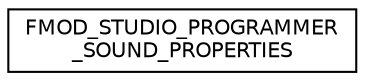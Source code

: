 digraph "Graphical Class Hierarchy"
{
  edge [fontname="Helvetica",fontsize="10",labelfontname="Helvetica",labelfontsize="10"];
  node [fontname="Helvetica",fontsize="10",shape=record];
  rankdir="LR";
  Node1 [label="FMOD_STUDIO_PROGRAMMER\l_SOUND_PROPERTIES",height=0.2,width=0.4,color="black", fillcolor="white", style="filled",URL="$struct_f_m_o_d___s_t_u_d_i_o___p_r_o_g_r_a_m_m_e_r___s_o_u_n_d___p_r_o_p_e_r_t_i_e_s.html"];
}
